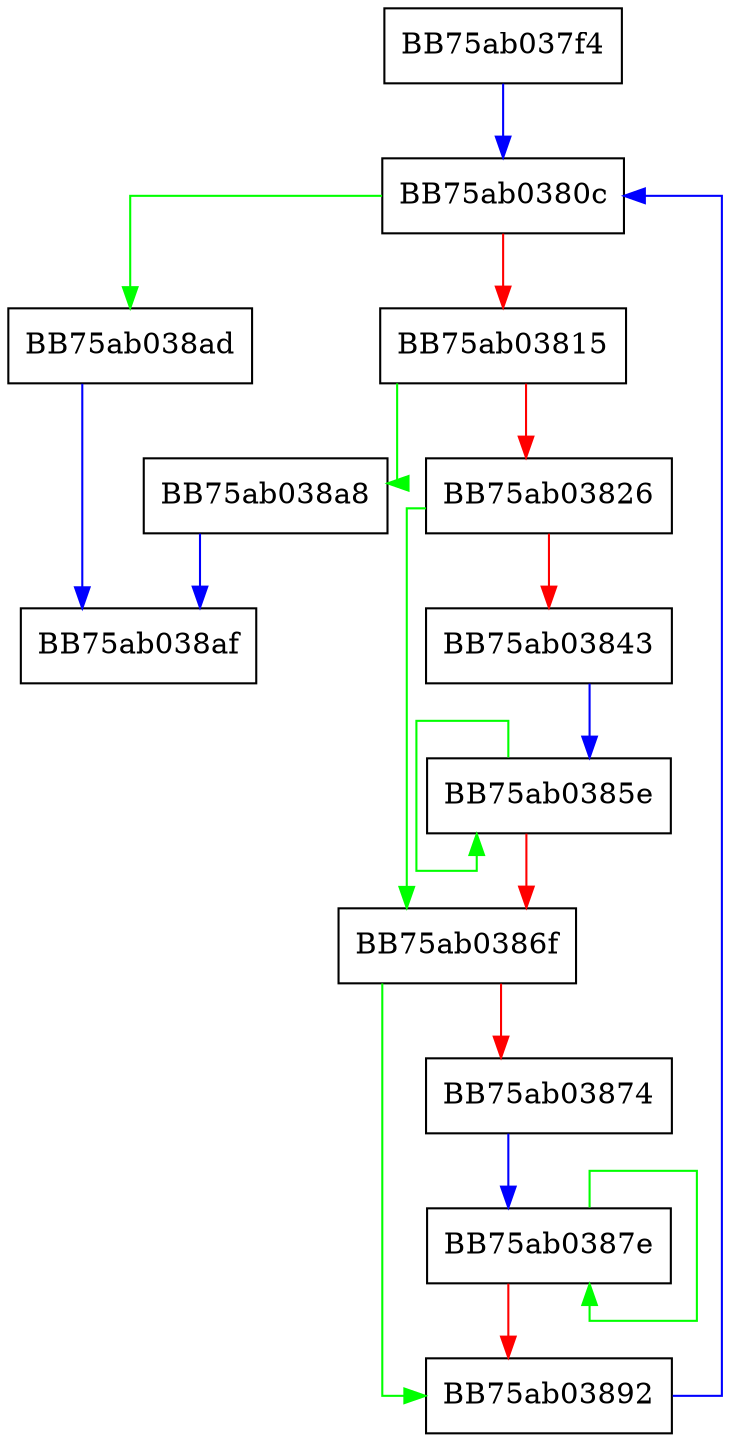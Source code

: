 digraph luaZ_read {
  node [shape="box"];
  graph [splines=ortho];
  BB75ab037f4 -> BB75ab0380c [color="blue"];
  BB75ab0380c -> BB75ab038ad [color="green"];
  BB75ab0380c -> BB75ab03815 [color="red"];
  BB75ab03815 -> BB75ab038a8 [color="green"];
  BB75ab03815 -> BB75ab03826 [color="red"];
  BB75ab03826 -> BB75ab0386f [color="green"];
  BB75ab03826 -> BB75ab03843 [color="red"];
  BB75ab03843 -> BB75ab0385e [color="blue"];
  BB75ab0385e -> BB75ab0385e [color="green"];
  BB75ab0385e -> BB75ab0386f [color="red"];
  BB75ab0386f -> BB75ab03892 [color="green"];
  BB75ab0386f -> BB75ab03874 [color="red"];
  BB75ab03874 -> BB75ab0387e [color="blue"];
  BB75ab0387e -> BB75ab0387e [color="green"];
  BB75ab0387e -> BB75ab03892 [color="red"];
  BB75ab03892 -> BB75ab0380c [color="blue"];
  BB75ab038a8 -> BB75ab038af [color="blue"];
  BB75ab038ad -> BB75ab038af [color="blue"];
}